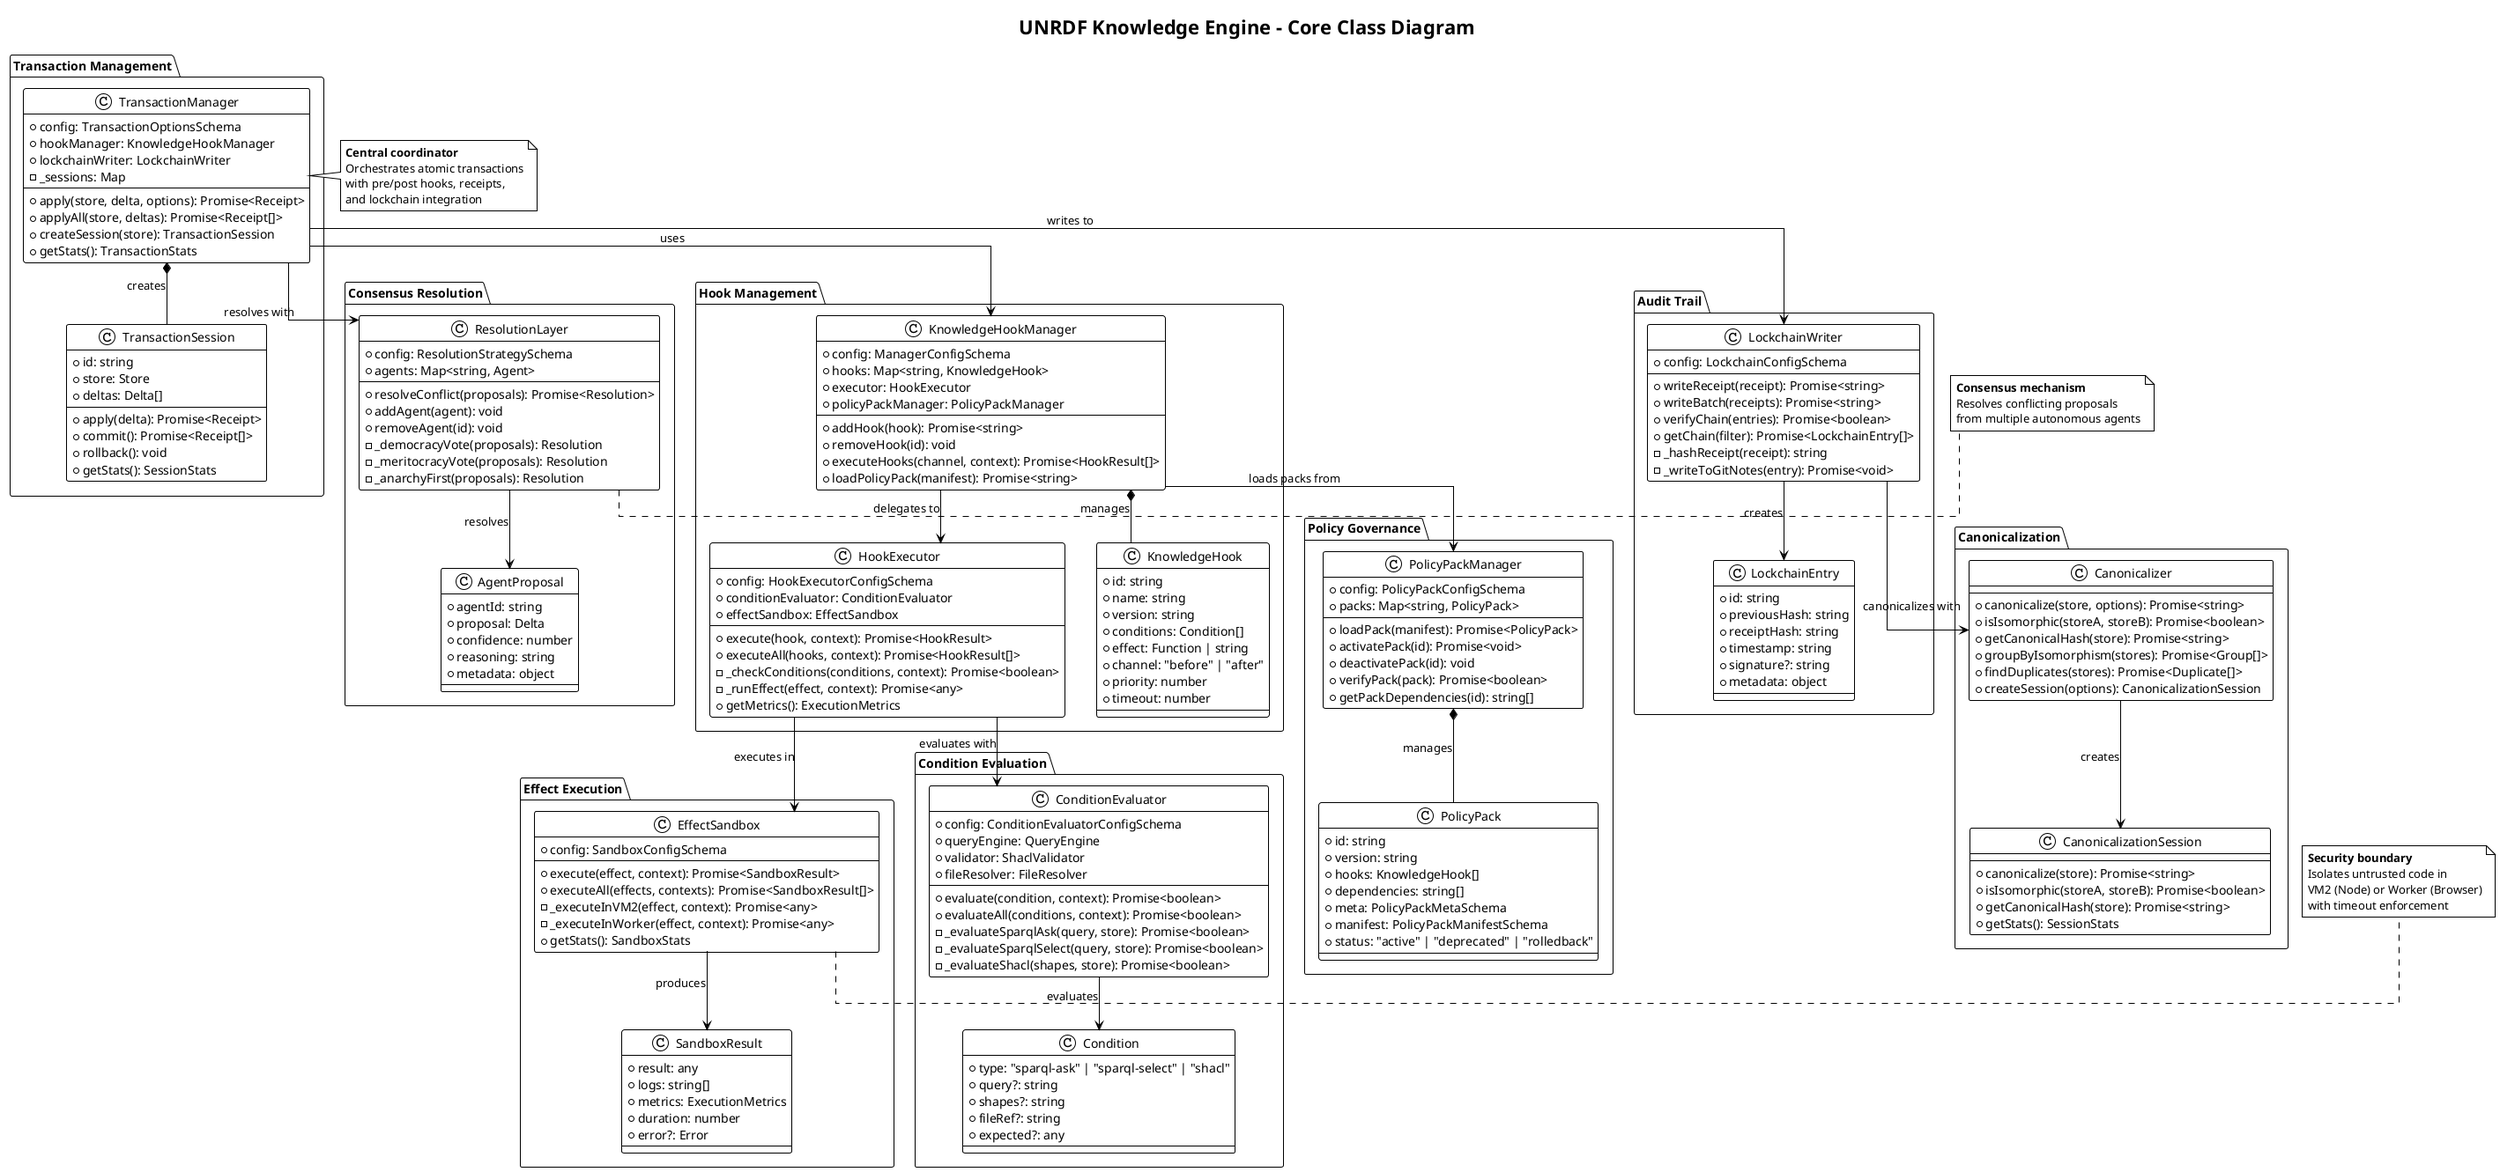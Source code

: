 @startuml KGCJS_ClassDiagram_Core
!theme plain
skinparam linetype ortho

title UNRDF Knowledge Engine - Core Class Diagram

package "Transaction Management" {
    class TransactionManager {
        +config: TransactionOptionsSchema
        +hookManager: KnowledgeHookManager
        +lockchainWriter: LockchainWriter
        -_sessions: Map
        +apply(store, delta, options): Promise<Receipt>
        +applyAll(store, deltas): Promise<Receipt[]>
        +createSession(store): TransactionSession
        +getStats(): TransactionStats
    }

    class TransactionSession {
        +id: string
        +store: Store
        +deltas: Delta[]
        +apply(delta): Promise<Receipt>
        +commit(): Promise<Receipt[]>
        +rollback(): void
        +getStats(): SessionStats
    }
}

package "Hook Management" {
    class KnowledgeHookManager {
        +config: ManagerConfigSchema
        +hooks: Map<string, KnowledgeHook>
        +executor: HookExecutor
        +policyPackManager: PolicyPackManager
        +addHook(hook): Promise<string>
        +removeHook(id): void
        +executeHooks(channel, context): Promise<HookResult[]>
        +loadPolicyPack(manifest): Promise<string>
    }

    class HookExecutor {
        +config: HookExecutorConfigSchema
        +conditionEvaluator: ConditionEvaluator
        +effectSandbox: EffectSandbox
        +execute(hook, context): Promise<HookResult>
        +executeAll(hooks, context): Promise<HookResult[]>
        -_checkConditions(conditions, context): Promise<boolean>
        -_runEffect(effect, context): Promise<any>
        +getMetrics(): ExecutionMetrics
    }

    class KnowledgeHook {
        +id: string
        +name: string
        +version: string
        +conditions: Condition[]
        +effect: Function | string
        +channel: "before" | "after"
        +priority: number
        +timeout: number
    }
}

package "Condition Evaluation" {
    class ConditionEvaluator {
        +config: ConditionEvaluatorConfigSchema
        +queryEngine: QueryEngine
        +validator: ShaclValidator
        +fileResolver: FileResolver
        +evaluate(condition, context): Promise<boolean>
        +evaluateAll(conditions, context): Promise<boolean>
        -_evaluateSparqlAsk(query, store): Promise<boolean>
        -_evaluateSparqlSelect(query, store): Promise<boolean>
        -_evaluateShacl(shapes, store): Promise<boolean>
    }

    class Condition {
        +type: "sparql-ask" | "sparql-select" | "shacl"
        +query?: string
        +shapes?: string
        +fileRef?: string
        +expected?: any
    }
}

package "Policy Governance" {
    class PolicyPackManager {
        +config: PolicyPackConfigSchema
        +packs: Map<string, PolicyPack>
        +loadPack(manifest): Promise<PolicyPack>
        +activatePack(id): Promise<void>
        +deactivatePack(id): void
        +verifyPack(pack): Promise<boolean>
        +getPackDependencies(id): string[]
    }

    class PolicyPack {
        +id: string
        +version: string
        +hooks: KnowledgeHook[]
        +dependencies: string[]
        +meta: PolicyPackMetaSchema
        +manifest: PolicyPackManifestSchema
        +status: "active" | "deprecated" | "rolledback"
    }
}

package "Effect Execution" {
    class EffectSandbox {
        +config: SandboxConfigSchema
        +execute(effect, context): Promise<SandboxResult>
        +executeAll(effects, contexts): Promise<SandboxResult[]>
        -_executeInVM2(effect, context): Promise<any>
        -_executeInWorker(effect, context): Promise<any>
        +getStats(): SandboxStats
    }

    class SandboxResult {
        +result: any
        +logs: string[]
        +metrics: ExecutionMetrics
        +duration: number
        +error?: Error
    }
}

package "Consensus Resolution" {
    class ResolutionLayer {
        +config: ResolutionStrategySchema
        +agents: Map<string, Agent>
        +resolveConflict(proposals): Promise<Resolution>
        +addAgent(agent): void
        +removeAgent(id): void
        -_democracyVote(proposals): Resolution
        -_meritocracyVote(proposals): Resolution
        -_anarchyFirst(proposals): Resolution
    }

    class AgentProposal {
        +agentId: string
        +proposal: Delta
        +confidence: number
        +reasoning: string
        +metadata: object
    }
}

package "Audit Trail" {
    class LockchainWriter {
        +config: LockchainConfigSchema
        +writeReceipt(receipt): Promise<string>
        +writeBatch(receipts): Promise<string>
        +verifyChain(entries): Promise<boolean>
        +getChain(filter): Promise<LockchainEntry[]>
        -_hashReceipt(receipt): string
        -_writeToGitNotes(entry): Promise<void>
    }

    class LockchainEntry {
        +id: string
        +previousHash: string
        +receiptHash: string
        +timestamp: string
        +signature?: string
        +metadata: object
    }
}

package "Canonicalization" {
    class Canonicalizer {
        +canonicalize(store, options): Promise<string>
        +isIsomorphic(storeA, storeB): Promise<boolean>
        +getCanonicalHash(store): Promise<string>
        +groupByIsomorphism(stores): Promise<Group[]>
        +findDuplicates(stores): Promise<Duplicate[]>
        +createSession(options): CanonicalizationSession
    }

    class CanonicalizationSession {
        +canonicalize(store): Promise<string>
        +isIsomorphic(storeA, storeB): Promise<boolean>
        +getCanonicalHash(store): Promise<string>
        +getStats(): SessionStats
    }
}

' Relationships
TransactionManager --> KnowledgeHookManager : uses
TransactionManager --> LockchainWriter : writes to
TransactionManager --> ResolutionLayer : resolves with
TransactionManager *-- TransactionSession : creates

KnowledgeHookManager --> HookExecutor : delegates to
KnowledgeHookManager --> PolicyPackManager : loads packs from
KnowledgeHookManager *-- KnowledgeHook : manages

HookExecutor --> ConditionEvaluator : evaluates with
HookExecutor --> EffectSandbox : executes in

ConditionEvaluator --> Condition : evaluates

PolicyPackManager *-- PolicyPack : manages

EffectSandbox --> SandboxResult : produces

ResolutionLayer --> AgentProposal : resolves

LockchainWriter --> LockchainEntry : creates
LockchainWriter --> Canonicalizer : canonicalizes with

Canonicalizer --> CanonicalizationSession : creates

note right of TransactionManager
  **Central coordinator**
  Orchestrates atomic transactions
  with pre/post hooks, receipts,
  and lockchain integration
end note

note right of EffectSandbox
  **Security boundary**
  Isolates untrusted code in
  VM2 (Node) or Worker (Browser)
  with timeout enforcement
end note

note right of ResolutionLayer
  **Consensus mechanism**
  Resolves conflicting proposals
  from multiple autonomous agents
end note

@enduml
